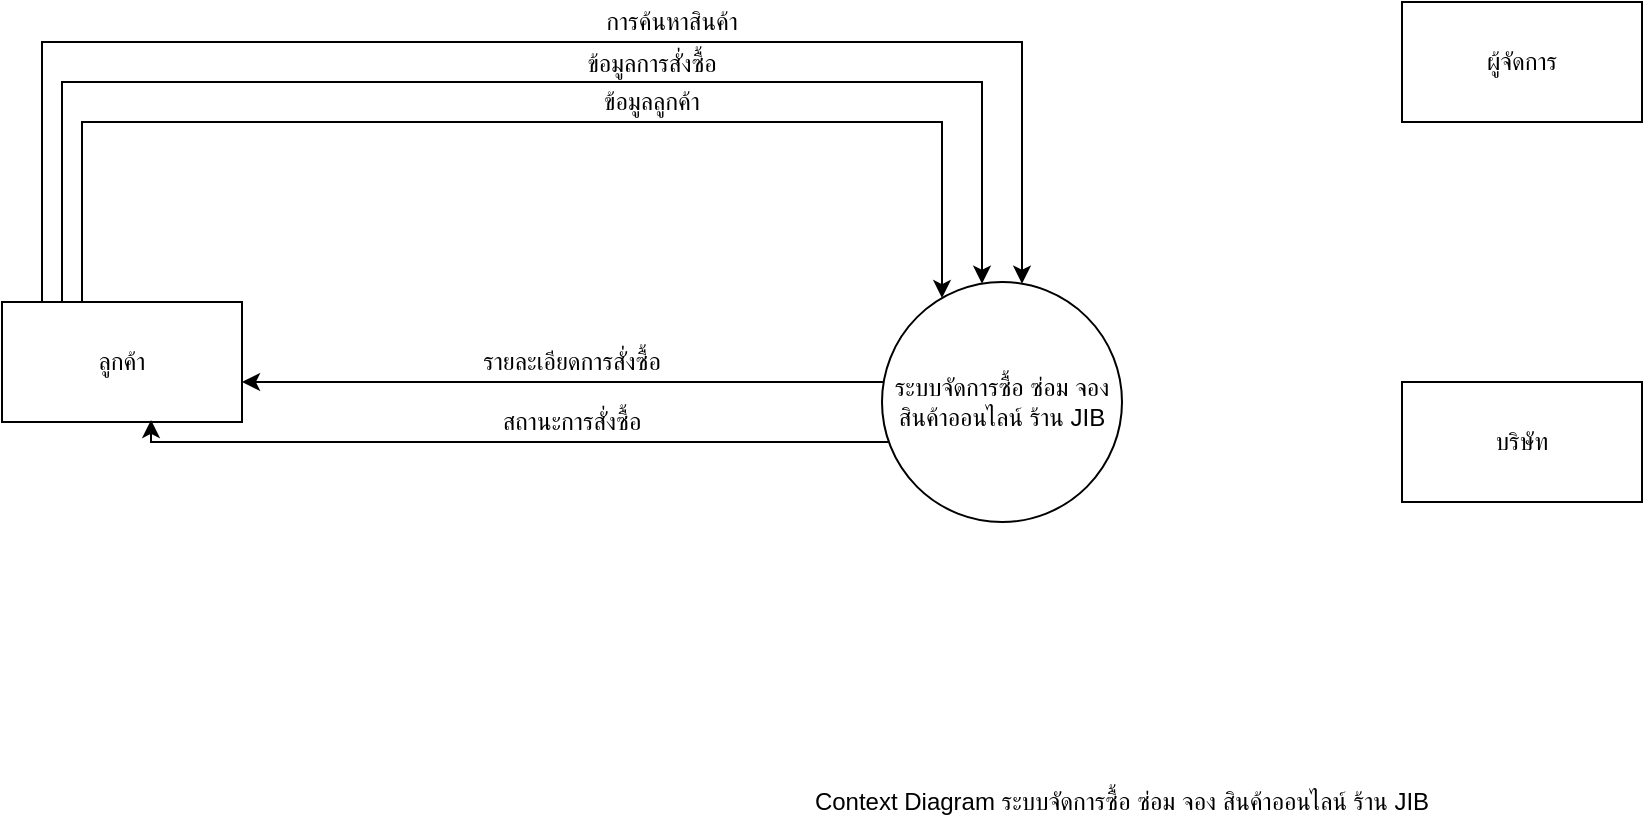 <mxfile version="14.4.4" type="github">
  <diagram id="piSAjxvNjsATT06_tmGj" name="Page-1">
    <mxGraphModel dx="1568" dy="376" grid="1" gridSize="10" guides="1" tooltips="1" connect="1" arrows="1" fold="1" page="1" pageScale="1" pageWidth="850" pageHeight="1100" math="0" shadow="0">
      <root>
        <mxCell id="0" />
        <mxCell id="1" parent="0" />
        <mxCell id="K2hIcIQr3NRvpB6Ntuvf-9" style="edgeStyle=orthogonalEdgeStyle;rounded=0;orthogonalLoop=1;jettySize=auto;html=1;" edge="1" parent="1" source="K2hIcIQr3NRvpB6Ntuvf-3" target="K2hIcIQr3NRvpB6Ntuvf-4">
          <mxGeometry relative="1" as="geometry">
            <mxPoint x="100" y="176" as="sourcePoint" />
            <mxPoint x="410" y="160" as="targetPoint" />
            <Array as="points">
              <mxPoint x="-80" y="50" />
              <mxPoint x="410" y="50" />
            </Array>
          </mxGeometry>
        </mxCell>
        <mxCell id="K2hIcIQr3NRvpB6Ntuvf-12" style="edgeStyle=orthogonalEdgeStyle;rounded=0;orthogonalLoop=1;jettySize=auto;html=1;" edge="1" parent="1" source="K2hIcIQr3NRvpB6Ntuvf-3" target="K2hIcIQr3NRvpB6Ntuvf-4">
          <mxGeometry relative="1" as="geometry">
            <mxPoint x="343" y="180" as="targetPoint" />
            <Array as="points">
              <mxPoint x="-70" y="70" />
              <mxPoint x="390" y="70" />
            </Array>
          </mxGeometry>
        </mxCell>
        <mxCell id="K2hIcIQr3NRvpB6Ntuvf-19" style="edgeStyle=orthogonalEdgeStyle;rounded=0;orthogonalLoop=1;jettySize=auto;html=1;exitX=0.5;exitY=0;exitDx=0;exitDy=0;" edge="1" parent="1" source="K2hIcIQr3NRvpB6Ntuvf-3" target="K2hIcIQr3NRvpB6Ntuvf-4">
          <mxGeometry relative="1" as="geometry">
            <mxPoint x="350" y="202" as="targetPoint" />
            <Array as="points">
              <mxPoint x="-60" y="180" />
              <mxPoint x="-60" y="90" />
              <mxPoint x="370" y="90" />
            </Array>
          </mxGeometry>
        </mxCell>
        <mxCell id="K2hIcIQr3NRvpB6Ntuvf-3" value="ลูกค้า" style="rounded=0;whiteSpace=wrap;html=1;" vertex="1" parent="1">
          <mxGeometry x="-100" y="180" width="120" height="60" as="geometry" />
        </mxCell>
        <mxCell id="K2hIcIQr3NRvpB6Ntuvf-23" style="edgeStyle=orthogonalEdgeStyle;rounded=0;orthogonalLoop=1;jettySize=auto;html=1;" edge="1" parent="1" source="K2hIcIQr3NRvpB6Ntuvf-4" target="K2hIcIQr3NRvpB6Ntuvf-3">
          <mxGeometry relative="1" as="geometry">
            <mxPoint x="30" y="220" as="targetPoint" />
            <Array as="points">
              <mxPoint x="30" y="220" />
              <mxPoint x="30" y="220" />
            </Array>
          </mxGeometry>
        </mxCell>
        <mxCell id="K2hIcIQr3NRvpB6Ntuvf-24" style="edgeStyle=orthogonalEdgeStyle;rounded=0;orthogonalLoop=1;jettySize=auto;html=1;entryX=0.621;entryY=0.983;entryDx=0;entryDy=0;entryPerimeter=0;" edge="1" parent="1" source="K2hIcIQr3NRvpB6Ntuvf-4" target="K2hIcIQr3NRvpB6Ntuvf-3">
          <mxGeometry relative="1" as="geometry">
            <mxPoint x="-10" y="250" as="targetPoint" />
            <Array as="points">
              <mxPoint x="-25" y="250" />
            </Array>
          </mxGeometry>
        </mxCell>
        <mxCell id="K2hIcIQr3NRvpB6Ntuvf-4" value="ระบบจัดการซื้อ ซ่อม จอง สินค้าออนไลน์ ร้าน JIB" style="ellipse;whiteSpace=wrap;html=1;aspect=fixed;" vertex="1" parent="1">
          <mxGeometry x="340" y="170" width="120" height="120" as="geometry" />
        </mxCell>
        <mxCell id="K2hIcIQr3NRvpB6Ntuvf-6" value="ผู้จัดการ" style="rounded=0;whiteSpace=wrap;html=1;" vertex="1" parent="1">
          <mxGeometry x="600" y="30" width="120" height="60" as="geometry" />
        </mxCell>
        <mxCell id="K2hIcIQr3NRvpB6Ntuvf-7" value="บริษัท" style="rounded=0;whiteSpace=wrap;html=1;" vertex="1" parent="1">
          <mxGeometry x="600" y="220" width="120" height="60" as="geometry" />
        </mxCell>
        <mxCell id="K2hIcIQr3NRvpB6Ntuvf-11" value="การค้นหาสินค้า" style="text;html=1;strokeColor=none;fillColor=none;align=center;verticalAlign=middle;whiteSpace=wrap;rounded=0;" vertex="1" parent="1">
          <mxGeometry x="190" y="30" width="90" height="20" as="geometry" />
        </mxCell>
        <mxCell id="K2hIcIQr3NRvpB6Ntuvf-13" value="ข้อมูลการสั่งซื้อ" style="text;html=1;strokeColor=none;fillColor=none;align=center;verticalAlign=middle;whiteSpace=wrap;rounded=0;" vertex="1" parent="1">
          <mxGeometry x="180" y="51" width="90" height="20" as="geometry" />
        </mxCell>
        <mxCell id="K2hIcIQr3NRvpB6Ntuvf-15" value="Context Diagram ระบบจัดการซื้อ ซ่อม จอง สินค้าออนไลน์ ร้าน JIB" style="text;html=1;strokeColor=none;fillColor=none;align=center;verticalAlign=middle;whiteSpace=wrap;rounded=0;" vertex="1" parent="1">
          <mxGeometry x="280" y="420" width="360" height="20" as="geometry" />
        </mxCell>
        <mxCell id="K2hIcIQr3NRvpB6Ntuvf-20" value="ข้อมูลลูกค้า" style="text;html=1;strokeColor=none;fillColor=none;align=center;verticalAlign=middle;whiteSpace=wrap;rounded=0;" vertex="1" parent="1">
          <mxGeometry x="180" y="70" width="90" height="20" as="geometry" />
        </mxCell>
        <mxCell id="K2hIcIQr3NRvpB6Ntuvf-21" value="รายละเอียดการสั่งซื้อ" style="text;html=1;strokeColor=none;fillColor=none;align=center;verticalAlign=middle;whiteSpace=wrap;rounded=0;" vertex="1" parent="1">
          <mxGeometry x="130" y="200" width="110" height="20" as="geometry" />
        </mxCell>
        <mxCell id="K2hIcIQr3NRvpB6Ntuvf-25" value="สถานะการสั่งซื้อ" style="text;html=1;strokeColor=none;fillColor=none;align=center;verticalAlign=middle;whiteSpace=wrap;rounded=0;" vertex="1" parent="1">
          <mxGeometry x="130" y="230" width="110" height="20" as="geometry" />
        </mxCell>
      </root>
    </mxGraphModel>
  </diagram>
</mxfile>

